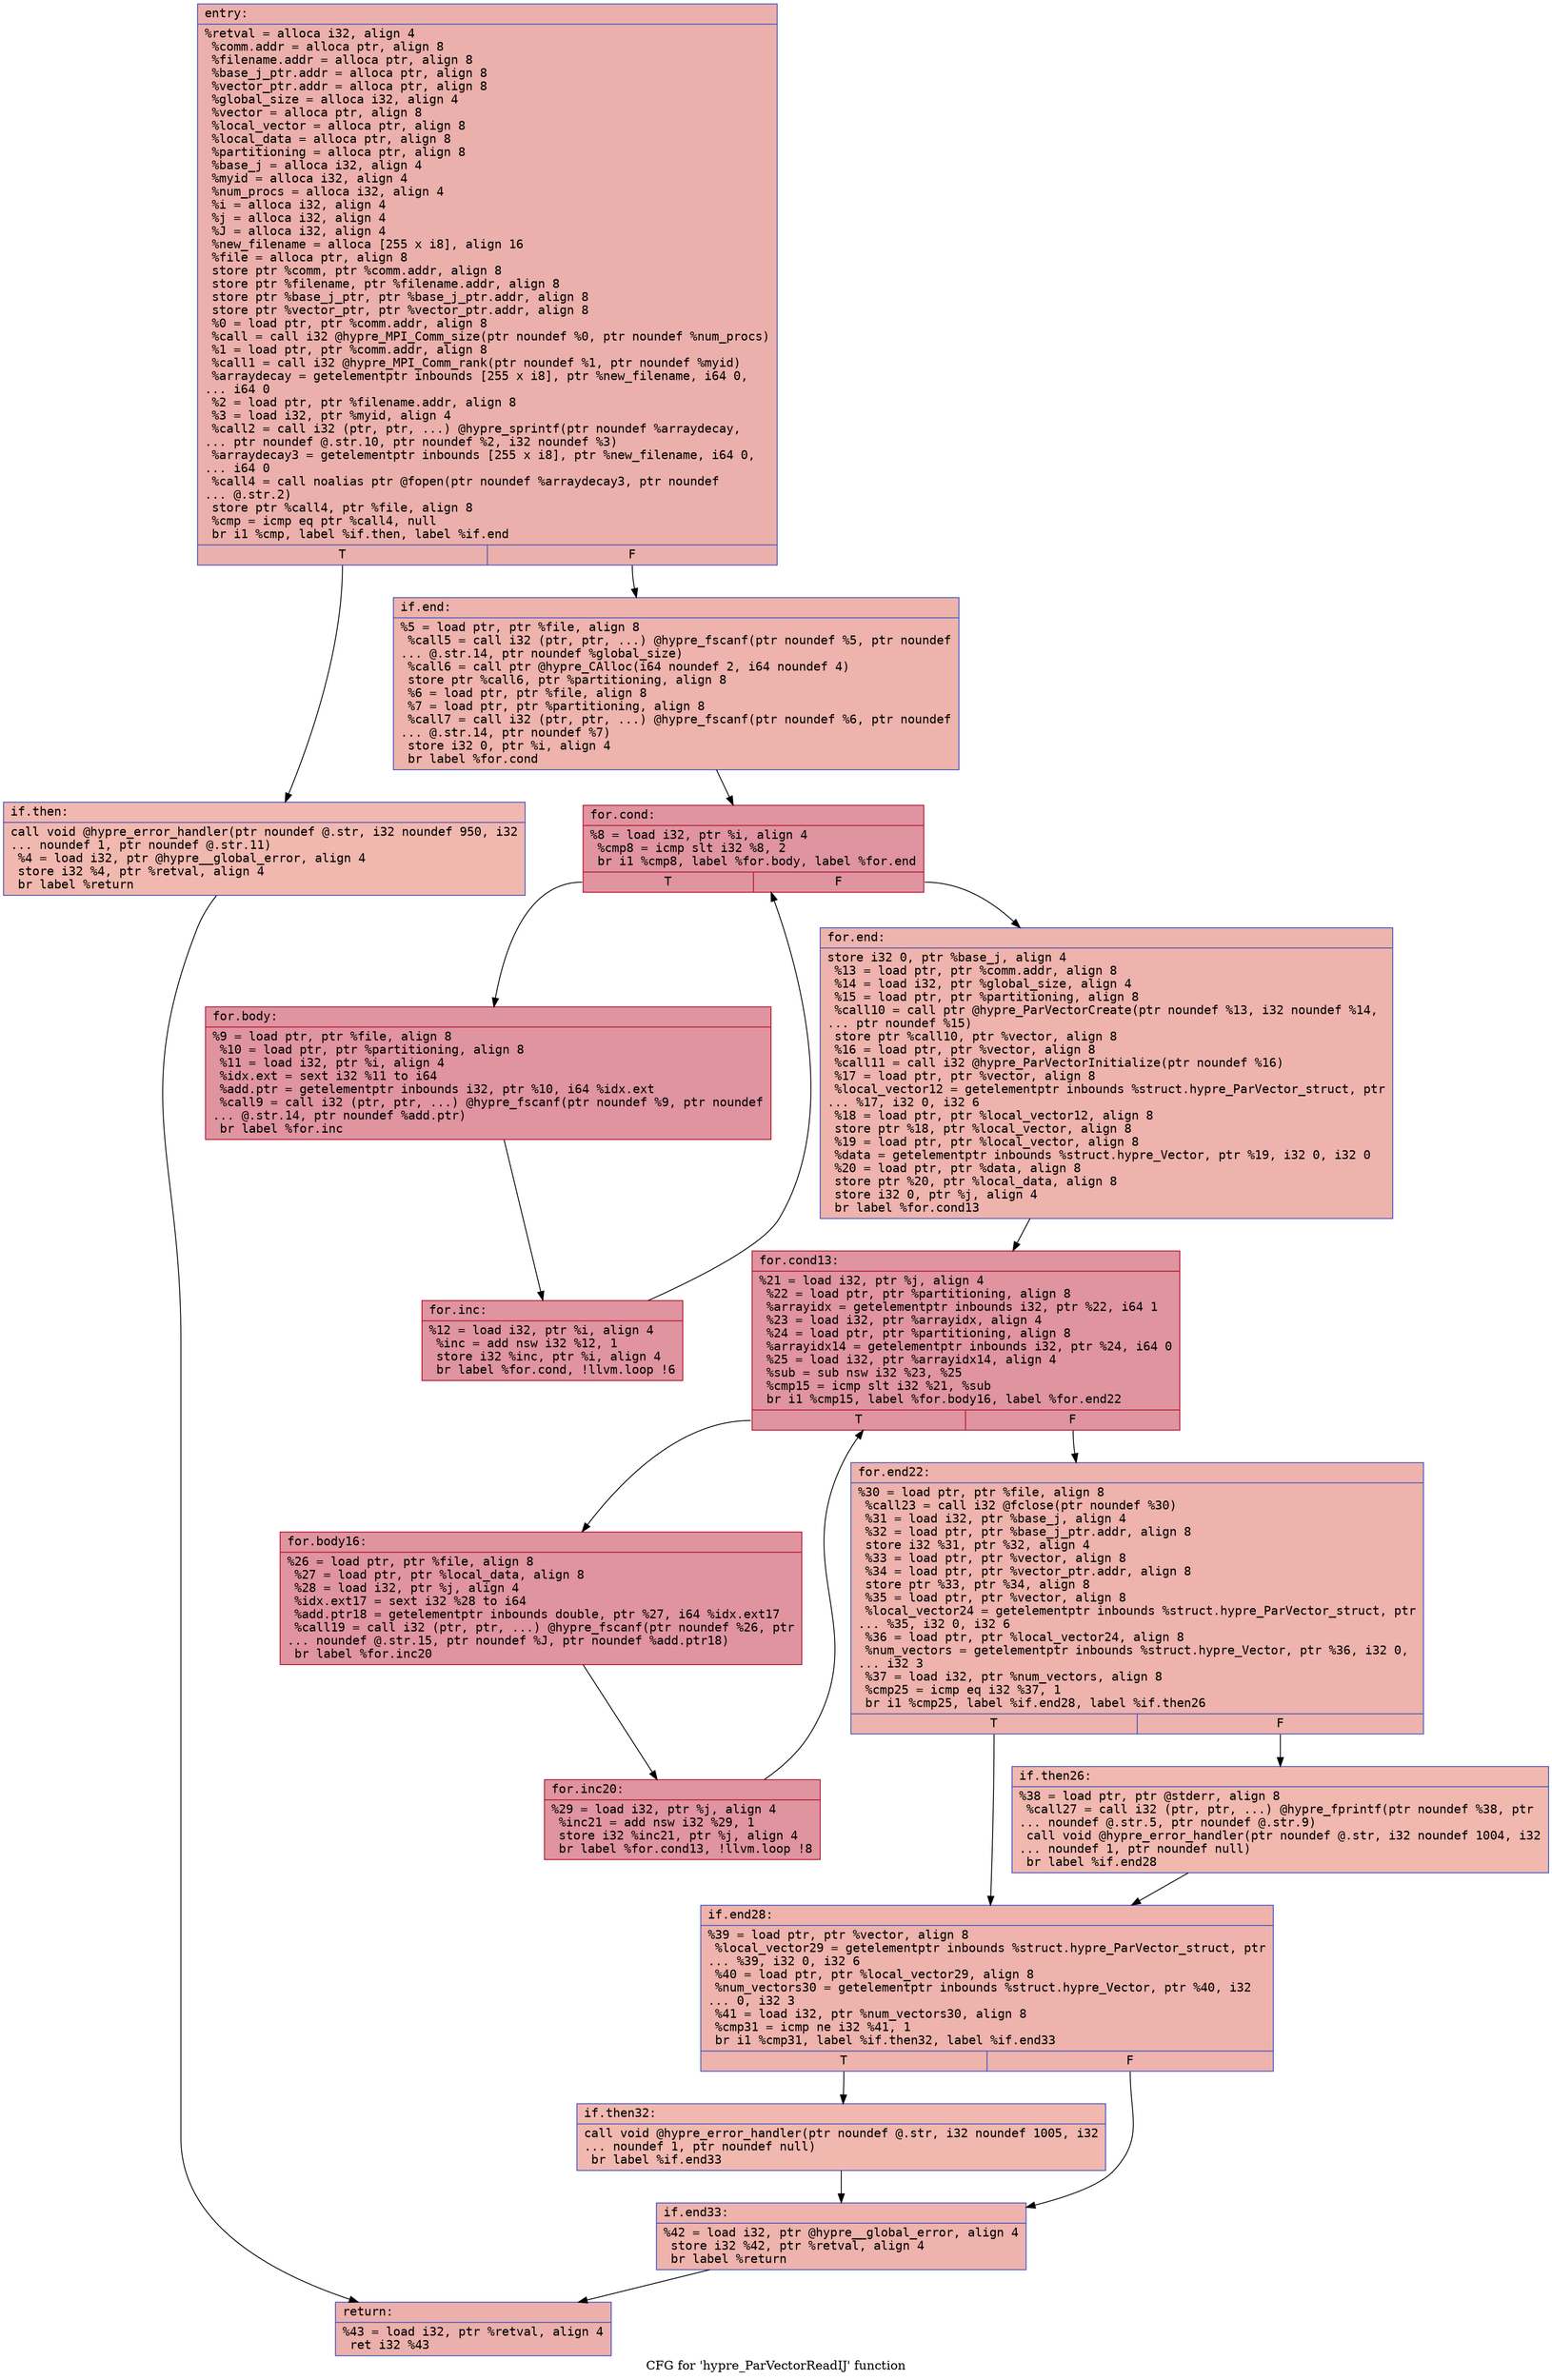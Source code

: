digraph "CFG for 'hypre_ParVectorReadIJ' function" {
	label="CFG for 'hypre_ParVectorReadIJ' function";

	Node0x556ffb6b4100 [shape=record,color="#3d50c3ff", style=filled, fillcolor="#d24b4070" fontname="Courier",label="{entry:\l|  %retval = alloca i32, align 4\l  %comm.addr = alloca ptr, align 8\l  %filename.addr = alloca ptr, align 8\l  %base_j_ptr.addr = alloca ptr, align 8\l  %vector_ptr.addr = alloca ptr, align 8\l  %global_size = alloca i32, align 4\l  %vector = alloca ptr, align 8\l  %local_vector = alloca ptr, align 8\l  %local_data = alloca ptr, align 8\l  %partitioning = alloca ptr, align 8\l  %base_j = alloca i32, align 4\l  %myid = alloca i32, align 4\l  %num_procs = alloca i32, align 4\l  %i = alloca i32, align 4\l  %j = alloca i32, align 4\l  %J = alloca i32, align 4\l  %new_filename = alloca [255 x i8], align 16\l  %file = alloca ptr, align 8\l  store ptr %comm, ptr %comm.addr, align 8\l  store ptr %filename, ptr %filename.addr, align 8\l  store ptr %base_j_ptr, ptr %base_j_ptr.addr, align 8\l  store ptr %vector_ptr, ptr %vector_ptr.addr, align 8\l  %0 = load ptr, ptr %comm.addr, align 8\l  %call = call i32 @hypre_MPI_Comm_size(ptr noundef %0, ptr noundef %num_procs)\l  %1 = load ptr, ptr %comm.addr, align 8\l  %call1 = call i32 @hypre_MPI_Comm_rank(ptr noundef %1, ptr noundef %myid)\l  %arraydecay = getelementptr inbounds [255 x i8], ptr %new_filename, i64 0,\l... i64 0\l  %2 = load ptr, ptr %filename.addr, align 8\l  %3 = load i32, ptr %myid, align 4\l  %call2 = call i32 (ptr, ptr, ...) @hypre_sprintf(ptr noundef %arraydecay,\l... ptr noundef @.str.10, ptr noundef %2, i32 noundef %3)\l  %arraydecay3 = getelementptr inbounds [255 x i8], ptr %new_filename, i64 0,\l... i64 0\l  %call4 = call noalias ptr @fopen(ptr noundef %arraydecay3, ptr noundef\l... @.str.2)\l  store ptr %call4, ptr %file, align 8\l  %cmp = icmp eq ptr %call4, null\l  br i1 %cmp, label %if.then, label %if.end\l|{<s0>T|<s1>F}}"];
	Node0x556ffb6b4100:s0 -> Node0x556ffb6b5eb0[tooltip="entry -> if.then\nProbability 37.50%" ];
	Node0x556ffb6b4100:s1 -> Node0x556ffb6b5f20[tooltip="entry -> if.end\nProbability 62.50%" ];
	Node0x556ffb6b5eb0 [shape=record,color="#3d50c3ff", style=filled, fillcolor="#dc5d4a70" fontname="Courier",label="{if.then:\l|  call void @hypre_error_handler(ptr noundef @.str, i32 noundef 950, i32\l... noundef 1, ptr noundef @.str.11)\l  %4 = load i32, ptr @hypre__global_error, align 4\l  store i32 %4, ptr %retval, align 4\l  br label %return\l}"];
	Node0x556ffb6b5eb0 -> Node0x556ffb6b6380[tooltip="if.then -> return\nProbability 100.00%" ];
	Node0x556ffb6b5f20 [shape=record,color="#3d50c3ff", style=filled, fillcolor="#d6524470" fontname="Courier",label="{if.end:\l|  %5 = load ptr, ptr %file, align 8\l  %call5 = call i32 (ptr, ptr, ...) @hypre_fscanf(ptr noundef %5, ptr noundef\l... @.str.14, ptr noundef %global_size)\l  %call6 = call ptr @hypre_CAlloc(i64 noundef 2, i64 noundef 4)\l  store ptr %call6, ptr %partitioning, align 8\l  %6 = load ptr, ptr %file, align 8\l  %7 = load ptr, ptr %partitioning, align 8\l  %call7 = call i32 (ptr, ptr, ...) @hypre_fscanf(ptr noundef %6, ptr noundef\l... @.str.14, ptr noundef %7)\l  store i32 0, ptr %i, align 4\l  br label %for.cond\l}"];
	Node0x556ffb6b5f20 -> Node0x556ffb6b69d0[tooltip="if.end -> for.cond\nProbability 100.00%" ];
	Node0x556ffb6b69d0 [shape=record,color="#b70d28ff", style=filled, fillcolor="#b70d2870" fontname="Courier",label="{for.cond:\l|  %8 = load i32, ptr %i, align 4\l  %cmp8 = icmp slt i32 %8, 2\l  br i1 %cmp8, label %for.body, label %for.end\l|{<s0>T|<s1>F}}"];
	Node0x556ffb6b69d0:s0 -> Node0x556ffb6b6bc0[tooltip="for.cond -> for.body\nProbability 96.88%" ];
	Node0x556ffb6b69d0:s1 -> Node0x556ffb6b6c40[tooltip="for.cond -> for.end\nProbability 3.12%" ];
	Node0x556ffb6b6bc0 [shape=record,color="#b70d28ff", style=filled, fillcolor="#b70d2870" fontname="Courier",label="{for.body:\l|  %9 = load ptr, ptr %file, align 8\l  %10 = load ptr, ptr %partitioning, align 8\l  %11 = load i32, ptr %i, align 4\l  %idx.ext = sext i32 %11 to i64\l  %add.ptr = getelementptr inbounds i32, ptr %10, i64 %idx.ext\l  %call9 = call i32 (ptr, ptr, ...) @hypre_fscanf(ptr noundef %9, ptr noundef\l... @.str.14, ptr noundef %add.ptr)\l  br label %for.inc\l}"];
	Node0x556ffb6b6bc0 -> Node0x556ffb6b7180[tooltip="for.body -> for.inc\nProbability 100.00%" ];
	Node0x556ffb6b7180 [shape=record,color="#b70d28ff", style=filled, fillcolor="#b70d2870" fontname="Courier",label="{for.inc:\l|  %12 = load i32, ptr %i, align 4\l  %inc = add nsw i32 %12, 1\l  store i32 %inc, ptr %i, align 4\l  br label %for.cond, !llvm.loop !6\l}"];
	Node0x556ffb6b7180 -> Node0x556ffb6b69d0[tooltip="for.inc -> for.cond\nProbability 100.00%" ];
	Node0x556ffb6b6c40 [shape=record,color="#3d50c3ff", style=filled, fillcolor="#d6524470" fontname="Courier",label="{for.end:\l|  store i32 0, ptr %base_j, align 4\l  %13 = load ptr, ptr %comm.addr, align 8\l  %14 = load i32, ptr %global_size, align 4\l  %15 = load ptr, ptr %partitioning, align 8\l  %call10 = call ptr @hypre_ParVectorCreate(ptr noundef %13, i32 noundef %14,\l... ptr noundef %15)\l  store ptr %call10, ptr %vector, align 8\l  %16 = load ptr, ptr %vector, align 8\l  %call11 = call i32 @hypre_ParVectorInitialize(ptr noundef %16)\l  %17 = load ptr, ptr %vector, align 8\l  %local_vector12 = getelementptr inbounds %struct.hypre_ParVector_struct, ptr\l... %17, i32 0, i32 6\l  %18 = load ptr, ptr %local_vector12, align 8\l  store ptr %18, ptr %local_vector, align 8\l  %19 = load ptr, ptr %local_vector, align 8\l  %data = getelementptr inbounds %struct.hypre_Vector, ptr %19, i32 0, i32 0\l  %20 = load ptr, ptr %data, align 8\l  store ptr %20, ptr %local_data, align 8\l  store i32 0, ptr %j, align 4\l  br label %for.cond13\l}"];
	Node0x556ffb6b6c40 -> Node0x556ffb6b5890[tooltip="for.end -> for.cond13\nProbability 100.00%" ];
	Node0x556ffb6b5890 [shape=record,color="#b70d28ff", style=filled, fillcolor="#b70d2870" fontname="Courier",label="{for.cond13:\l|  %21 = load i32, ptr %j, align 4\l  %22 = load ptr, ptr %partitioning, align 8\l  %arrayidx = getelementptr inbounds i32, ptr %22, i64 1\l  %23 = load i32, ptr %arrayidx, align 4\l  %24 = load ptr, ptr %partitioning, align 8\l  %arrayidx14 = getelementptr inbounds i32, ptr %24, i64 0\l  %25 = load i32, ptr %arrayidx14, align 4\l  %sub = sub nsw i32 %23, %25\l  %cmp15 = icmp slt i32 %21, %sub\l  br i1 %cmp15, label %for.body16, label %for.end22\l|{<s0>T|<s1>F}}"];
	Node0x556ffb6b5890:s0 -> Node0x556ffb6b8ab0[tooltip="for.cond13 -> for.body16\nProbability 96.88%" ];
	Node0x556ffb6b5890:s1 -> Node0x556ffb6b8b30[tooltip="for.cond13 -> for.end22\nProbability 3.12%" ];
	Node0x556ffb6b8ab0 [shape=record,color="#b70d28ff", style=filled, fillcolor="#b70d2870" fontname="Courier",label="{for.body16:\l|  %26 = load ptr, ptr %file, align 8\l  %27 = load ptr, ptr %local_data, align 8\l  %28 = load i32, ptr %j, align 4\l  %idx.ext17 = sext i32 %28 to i64\l  %add.ptr18 = getelementptr inbounds double, ptr %27, i64 %idx.ext17\l  %call19 = call i32 (ptr, ptr, ...) @hypre_fscanf(ptr noundef %26, ptr\l... noundef @.str.15, ptr noundef %J, ptr noundef %add.ptr18)\l  br label %for.inc20\l}"];
	Node0x556ffb6b8ab0 -> Node0x556ffb6b90c0[tooltip="for.body16 -> for.inc20\nProbability 100.00%" ];
	Node0x556ffb6b90c0 [shape=record,color="#b70d28ff", style=filled, fillcolor="#b70d2870" fontname="Courier",label="{for.inc20:\l|  %29 = load i32, ptr %j, align 4\l  %inc21 = add nsw i32 %29, 1\l  store i32 %inc21, ptr %j, align 4\l  br label %for.cond13, !llvm.loop !8\l}"];
	Node0x556ffb6b90c0 -> Node0x556ffb6b5890[tooltip="for.inc20 -> for.cond13\nProbability 100.00%" ];
	Node0x556ffb6b8b30 [shape=record,color="#3d50c3ff", style=filled, fillcolor="#d6524470" fontname="Courier",label="{for.end22:\l|  %30 = load ptr, ptr %file, align 8\l  %call23 = call i32 @fclose(ptr noundef %30)\l  %31 = load i32, ptr %base_j, align 4\l  %32 = load ptr, ptr %base_j_ptr.addr, align 8\l  store i32 %31, ptr %32, align 4\l  %33 = load ptr, ptr %vector, align 8\l  %34 = load ptr, ptr %vector_ptr.addr, align 8\l  store ptr %33, ptr %34, align 8\l  %35 = load ptr, ptr %vector, align 8\l  %local_vector24 = getelementptr inbounds %struct.hypre_ParVector_struct, ptr\l... %35, i32 0, i32 6\l  %36 = load ptr, ptr %local_vector24, align 8\l  %num_vectors = getelementptr inbounds %struct.hypre_Vector, ptr %36, i32 0,\l... i32 3\l  %37 = load i32, ptr %num_vectors, align 8\l  %cmp25 = icmp eq i32 %37, 1\l  br i1 %cmp25, label %if.end28, label %if.then26\l|{<s0>T|<s1>F}}"];
	Node0x556ffb6b8b30:s0 -> Node0x556ffb6b9e20[tooltip="for.end22 -> if.end28\nProbability 50.00%" ];
	Node0x556ffb6b8b30:s1 -> Node0x556ffb6b9ea0[tooltip="for.end22 -> if.then26\nProbability 50.00%" ];
	Node0x556ffb6b9ea0 [shape=record,color="#3d50c3ff", style=filled, fillcolor="#dc5d4a70" fontname="Courier",label="{if.then26:\l|  %38 = load ptr, ptr @stderr, align 8\l  %call27 = call i32 (ptr, ptr, ...) @hypre_fprintf(ptr noundef %38, ptr\l... noundef @.str.5, ptr noundef @.str.9)\l  call void @hypre_error_handler(ptr noundef @.str, i32 noundef 1004, i32\l... noundef 1, ptr noundef null)\l  br label %if.end28\l}"];
	Node0x556ffb6b9ea0 -> Node0x556ffb6b9e20[tooltip="if.then26 -> if.end28\nProbability 100.00%" ];
	Node0x556ffb6b9e20 [shape=record,color="#3d50c3ff", style=filled, fillcolor="#d6524470" fontname="Courier",label="{if.end28:\l|  %39 = load ptr, ptr %vector, align 8\l  %local_vector29 = getelementptr inbounds %struct.hypre_ParVector_struct, ptr\l... %39, i32 0, i32 6\l  %40 = load ptr, ptr %local_vector29, align 8\l  %num_vectors30 = getelementptr inbounds %struct.hypre_Vector, ptr %40, i32\l... 0, i32 3\l  %41 = load i32, ptr %num_vectors30, align 8\l  %cmp31 = icmp ne i32 %41, 1\l  br i1 %cmp31, label %if.then32, label %if.end33\l|{<s0>T|<s1>F}}"];
	Node0x556ffb6b9e20:s0 -> Node0x556ffb6ba7c0[tooltip="if.end28 -> if.then32\nProbability 50.00%" ];
	Node0x556ffb6b9e20:s1 -> Node0x556ffb6ba840[tooltip="if.end28 -> if.end33\nProbability 50.00%" ];
	Node0x556ffb6ba7c0 [shape=record,color="#3d50c3ff", style=filled, fillcolor="#dc5d4a70" fontname="Courier",label="{if.then32:\l|  call void @hypre_error_handler(ptr noundef @.str, i32 noundef 1005, i32\l... noundef 1, ptr noundef null)\l  br label %if.end33\l}"];
	Node0x556ffb6ba7c0 -> Node0x556ffb6ba840[tooltip="if.then32 -> if.end33\nProbability 100.00%" ];
	Node0x556ffb6ba840 [shape=record,color="#3d50c3ff", style=filled, fillcolor="#d6524470" fontname="Courier",label="{if.end33:\l|  %42 = load i32, ptr @hypre__global_error, align 4\l  store i32 %42, ptr %retval, align 4\l  br label %return\l}"];
	Node0x556ffb6ba840 -> Node0x556ffb6b6380[tooltip="if.end33 -> return\nProbability 100.00%" ];
	Node0x556ffb6b6380 [shape=record,color="#3d50c3ff", style=filled, fillcolor="#d24b4070" fontname="Courier",label="{return:\l|  %43 = load i32, ptr %retval, align 4\l  ret i32 %43\l}"];
}

